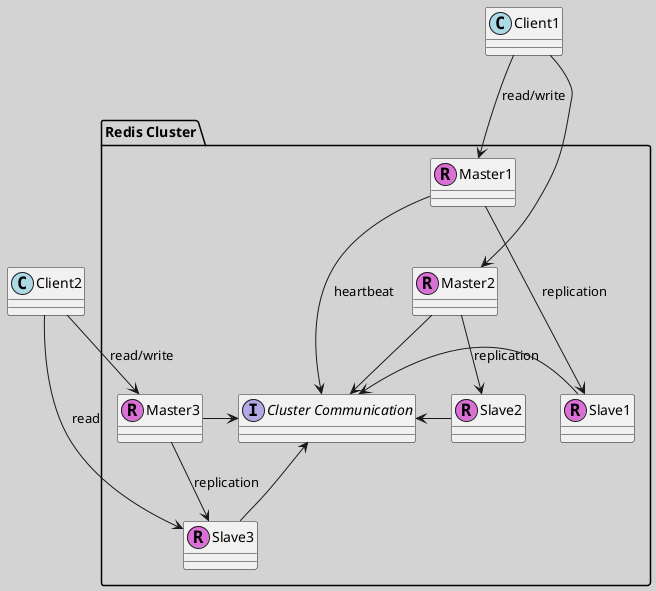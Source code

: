 @startuml
skinparam backgroundColor #D3D3D3
!define RedisNode(x) class x << (R,orchid) >>
!define ClientNode(x) class x << (C,lightblue) >>

package "Redis Cluster" {
    RedisNode(Master1)
    RedisNode(Master2)
    RedisNode(Master3)
    RedisNode(Slave1)
    RedisNode(Slave2)
    RedisNode(Slave3)

    Master1 -[hidden]down- Master2
    Master2 -[hidden]down- Master3
    Slave1 -[hidden]right- Slave2
    Slave2 -[hidden]right- Slave3

    Master1 -down-> Slave1 : replication
    Master2 -down-> Slave2 : replication
    Master3 -down-> Slave3 : replication

    interface "Cluster Communication" as ClusterComm

    Master1 -right-> ClusterComm : heartbeat
    Master2 -right-> ClusterComm
    Master3 -right-> ClusterComm
    Slave1 -left-> ClusterComm
    Slave2 -left-> ClusterComm
    Slave3 -left-> ClusterComm
}

ClientNode(Client1)
ClientNode(Client2)

Client1 -down-> Master1 : read/write
Client1 -down-> Master2
Client2 -down-> Master3 : read/write
Client2 -down-> Slave3 : read

@enduml
